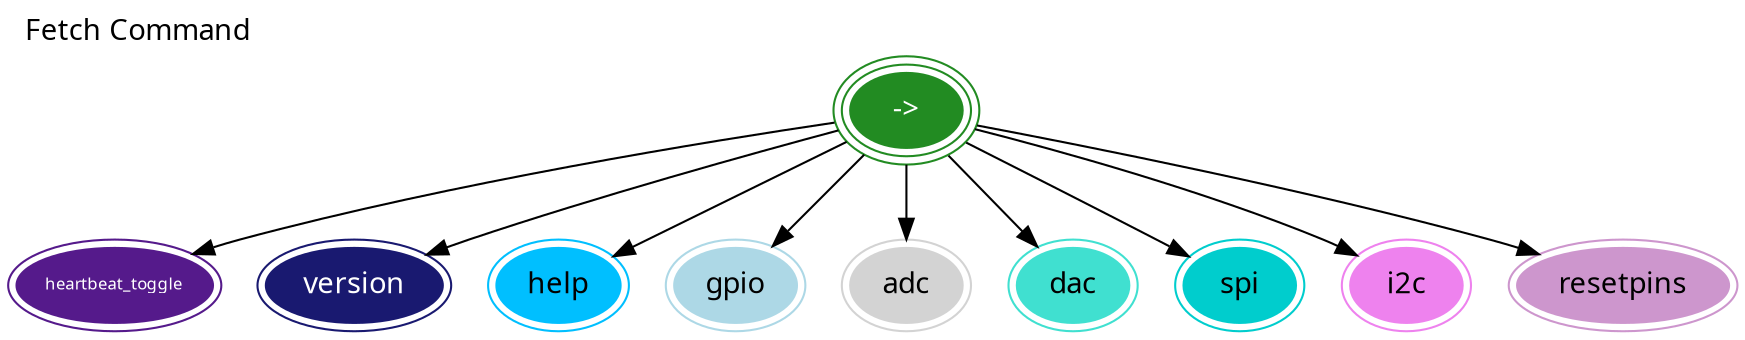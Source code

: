 digraph Fetch {
  graph [fontname="lucidasans-bold-14"];
  node [fontname="lucidasans-bold-14"];
  "->" -> heartbeat_toggle;
  "->" -> version;
  "->" -> help;
  "->" -> gpio;
  "->" -> adc;
  "->" -> dac;
  "->" -> spi;
  "->" -> i2c;
  "->" -> resetpins;
  "->" [color=forestgreen, fontcolor=white, peripheries=3, style=filled];
  version [color=midnightblue, fontcolor=white, peripheries=2, style=filled];
  help [color=deepskyblue, peripheries=2, style=filled];
  resetpins [color=plum3, peripheries=2, style=filled];
  gpio [color=lightblue, peripheries=2, style=filled];
  adc [color=lightgrey, peripheries=2, style=filled];
  dac [color=turquoise, peripheries=2, style=filled];
  spi [color=cyan3, peripheries=2, style=filled];
  i2c [color=violet, peripheries=2, style=filled];
  heartbeat_toggle [color=purple4, fontsize=8, fontcolor=white, peripheries=2, style=filled];
  label="Fetch Command";
  labelloc=top;
  labeljust=left;
}
